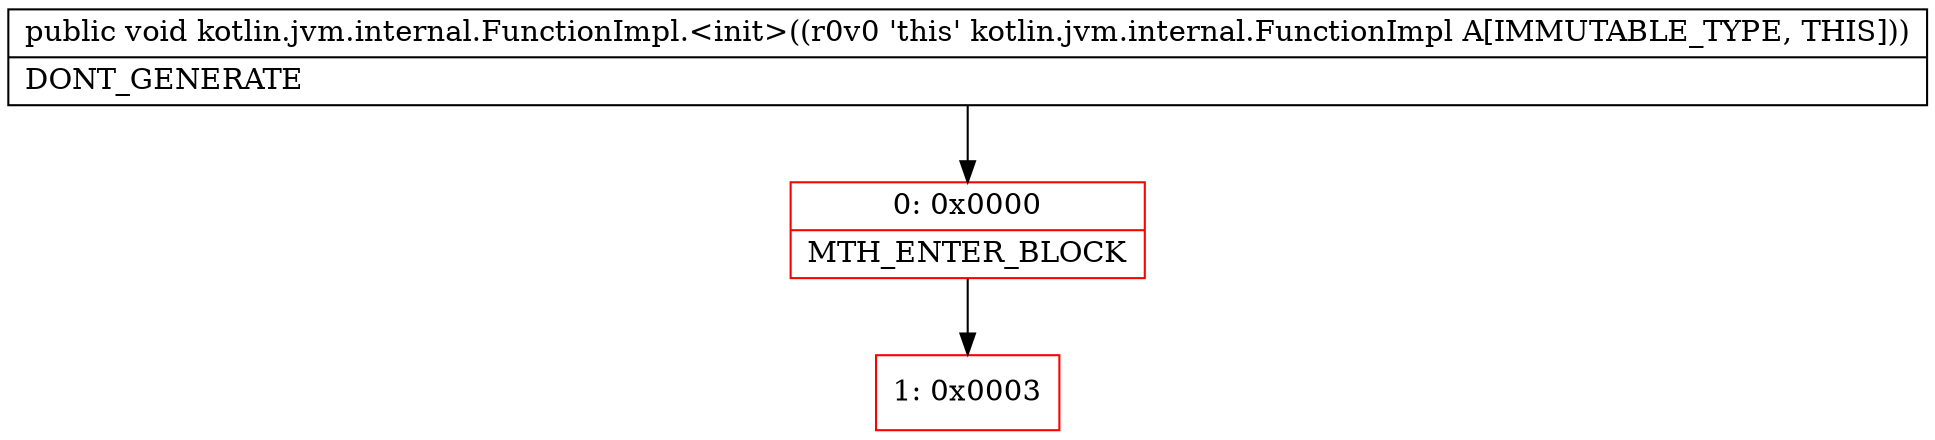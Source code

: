 digraph "CFG forkotlin.jvm.internal.FunctionImpl.\<init\>()V" {
subgraph cluster_Region_1077398055 {
label = "R(0)";
node [shape=record,color=blue];
}
Node_0 [shape=record,color=red,label="{0\:\ 0x0000|MTH_ENTER_BLOCK\l}"];
Node_1 [shape=record,color=red,label="{1\:\ 0x0003}"];
MethodNode[shape=record,label="{public void kotlin.jvm.internal.FunctionImpl.\<init\>((r0v0 'this' kotlin.jvm.internal.FunctionImpl A[IMMUTABLE_TYPE, THIS]))  | DONT_GENERATE\l}"];
MethodNode -> Node_0;
Node_0 -> Node_1;
}

